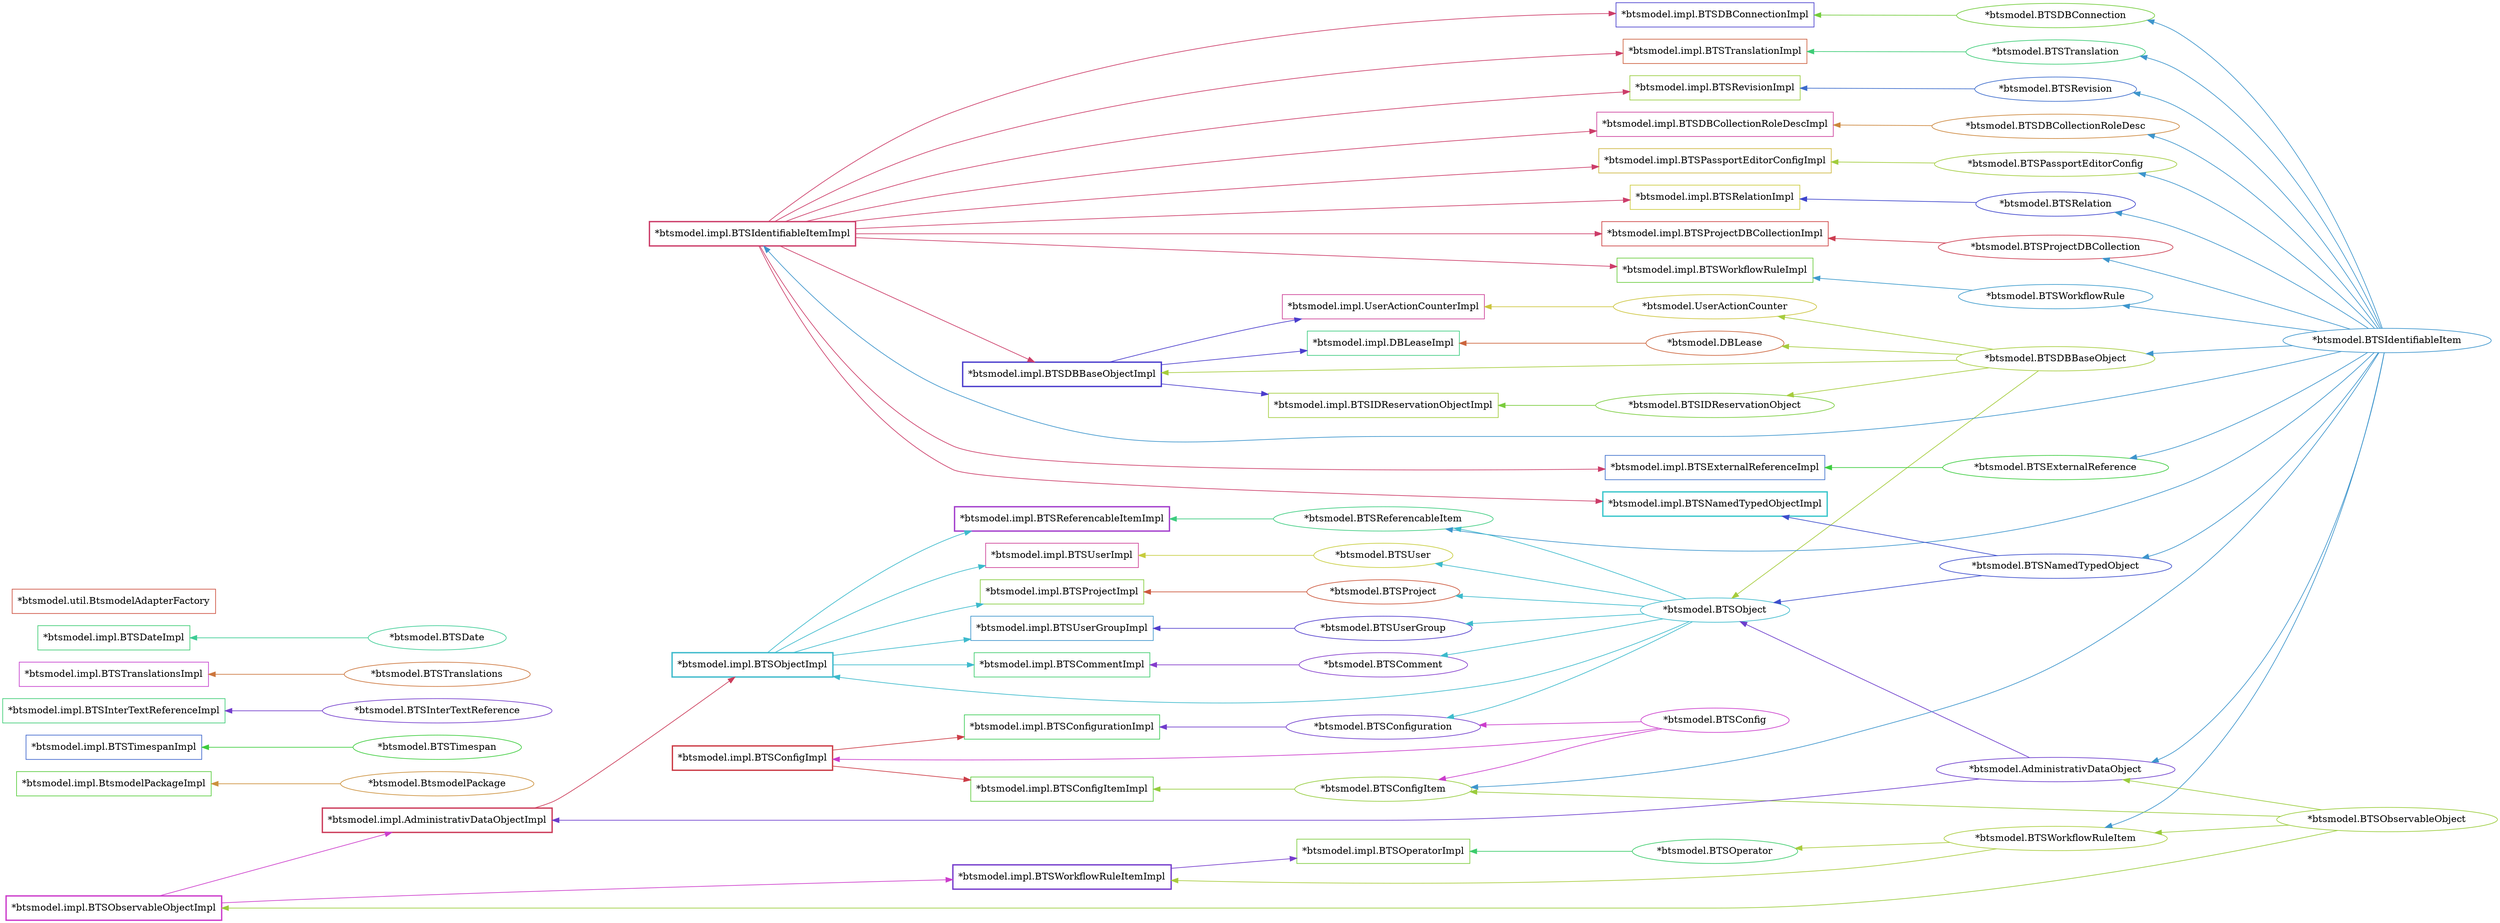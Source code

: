 
digraph G {
    graph [sep=0.5, ranksep=2];
    node [colorscheme="pastel18"];
    rankdir="LR";

    subgraph interface_like {
        style=invis;
        subgraph interface {
            /*node [
                style=filled,
                fillcolor=1
            ];*/
        "*btsmodel.BTSProjectDBCollection" [color="#cc3d51"];
        "*btsmodel.BTSIdentifiableItem" [color="#3d95cc"];
        "*btsmodel.BtsmodelPackage" [color="#cc913d"];
        "*btsmodel.BTSObservableObject" [color="#9bcc3d"];
        "*btsmodel.BTSRelation" [color="#3d44cc"];
        "*btsmodel.BTSIDReservationObject" [color="#7acc3d"];
        "*btsmodel.BTSTimespan" [color="#3dcc3d"];
        "*btsmodel.BTSUser" [color="#c7cc3d"];
        "*btsmodel.BTSConfiguration" [color="#703dcc"];
        "*btsmodel.BTSInterTextReference" [color="#733dcc"];
        "*btsmodel.BTSPassportEditorConfig" [color="#a2cc3d"];
        "*btsmodel.BTSObject" [color="#3dbacc"];
        "*btsmodel.BTSConfig" [color="#cb3dcc"];
        "*btsmodel.BTSUserGroup" [color="#513dcc"];
        "*btsmodel.BTSTranslations" [color="#cc763d"];
        "*btsmodel.BTSDBBaseObject" [color="#a6cc3d"];
        "*btsmodel.BTSWorkflowRuleItem" [color="#a9cc3d"];
        "*btsmodel.BTSConfigItem" [color="#95cc3d"];
        "*btsmodel.AdministrativDataObject" [color="#6c3dcc"];
        "*btsmodel.BTSNamedTypedObject" [color="#3d4ecc"];
        "*btsmodel.UserActionCounter" [color="#ccc43d"];
        "*btsmodel.BTSProject" [color="#cc583d"];
        "*btsmodel.BTSExternalReference" [color="#3dcc40"];
        "*btsmodel.BTSRevision" [color="#3d6ccc"];
        "*btsmodel.BTSDBConnection" [color="#73cc3d"];
        "*btsmodel.BTSTranslation" [color="#3dcc76"];
        "*btsmodel.BTSDate" [color="#3dcc95"];
        "*btsmodel.BTSReferencableItem" [color="#3dcc80"];
        "*btsmodel.BTSComment" [color="#843dcc"];
        "*btsmodel.BTSWorkflowRule" [color="#3d9bcc"];
        "*btsmodel.BTSDBCollectionRoleDesc" [color="#cc873d"];
        "*btsmodel.DBLease" [color="#cc653d"];
        "*btsmodel.BTSOperator" [color="#3dcc6c"];
        }
    }

    subgraph class_like {
        style=invis;
        subgraph class {
            node [
                shape=box,
                /*style=filled,
                fillcolor=2*/
            ];
        "*btsmodel.impl.BTSExternalReferenceImpl" [color="#3d70cc"];
        "*btsmodel.impl.BTSTimespanImpl" [color="#3d65cc"];
        "*btsmodel.impl.BTSDBConnectionImpl" [color="#473dcc"];
        "*btsmodel.impl.BTSDateImpl" [color="#3dcc73"];
        "*btsmodel.impl.BTSTranslationImpl" [color="#cc5f3d"];
        "*btsmodel.impl.BTSConfigurationImpl" [color="#3dcc58"];
        "*btsmodel.impl.BTSRevisionImpl" [color="#98cc3d"];
        "*btsmodel.impl.BTSDBCollectionRoleDescImpl" [color="#cc3d9b"];
        "*btsmodel.impl.BTSIDReservationObjectImpl" [color="#a2cc3d"];
        "*btsmodel.impl.BTSUserImpl" [color="#cc3d95"];
        "*btsmodel.impl.BTSUserGroupImpl" [color="#3d95cc"];
        "*btsmodel.impl.BTSOperatorImpl" [color="#7dcc3d"];
        "*btsmodel.impl.BTSPassportEditorConfigImpl" [color="#ccb63d"];
        "*btsmodel.impl.BTSInterTextReferenceImpl" [color="#3dcc76"];
        "*btsmodel.impl.BTSTranslationsImpl" [color="#c43dcc"];
        "*btsmodel.impl.BTSRelationImpl" [color="#cccb3d"];
        "*btsmodel.impl.BTSConfigItemImpl" [color="#5fcc3d"];
        "*btsmodel.impl.BTSProjectImpl" [color="#84cc3d"];
        "*btsmodel.impl.BTSProjectDBCollectionImpl" [color="#cc3d3d"];
        "*btsmodel.impl.BtsmodelPackageImpl" [color="#58cc3d"];
        "*btsmodel.impl.BTSCommentImpl" [color="#3dcc6c"];
        "*btsmodel.util.BtsmodelAdapterFactory" [color="#cc4e3d"];
        "*btsmodel.impl.UserActionCounterImpl" [color="#cc3d95"];
        "*btsmodel.impl.BTSWorkflowRuleImpl" [color="#69cc3d"];
        "*btsmodel.impl.DBLeaseImpl" [color="#3dcc80"];
        }

        subgraph abstract_class {
            node [
                shape=box,
                style=bold
                /*style="bold,filled",
                fillcolor=3*/
            ];
        "*btsmodel.impl.BTSNamedTypedObjectImpl" [color="#3dc7cc"];
        "*btsmodel.impl.BTSReferencableItemImpl" [color="#a23dcc"];
        "*btsmodel.impl.BTSConfigImpl" [color="#cc3d47"];
        "*btsmodel.impl.BTSWorkflowRuleItemImpl" [color="#763dcc"];
        "*btsmodel.impl.BTSDBBaseObjectImpl" [color="#4a3dcc"];
        "*btsmodel.impl.BTSObjectImpl" [color="#3dbacc"];
        "*btsmodel.impl.BTSIdentifiableItemImpl" [color="#cc3d69"];
        "*btsmodel.impl.BTSObservableObjectImpl" [color="#cc3dcb"];
        "*btsmodel.impl.AdministrativDataObjectImpl" [color="#cc3d5b"];
        }

        subgraph enum {
            node [
                style=dotted
                /*style="dotted,filled",
                fillcolor=4*/
            ];

        }
    }

    subgraph extends {
        edge [weight=2.0];
        "*btsmodel.impl.BTSObjectImpl" -> "*btsmodel.impl.BTSUserImpl" [color="#3dbacc"];
        "*btsmodel.impl.BTSIdentifiableItemImpl" -> "*btsmodel.impl.BTSDBCollectionRoleDescImpl" [color="#cc3d69"];
        "*btsmodel.impl.BTSObjectImpl" -> "*btsmodel.impl.BTSReferencableItemImpl" [color="#3dbacc"];
        "*btsmodel.impl.BTSIdentifiableItemImpl" -> "*btsmodel.impl.BTSDBBaseObjectImpl" [color="#cc3d69"];
        "*btsmodel.impl.BTSIdentifiableItemImpl" -> "*btsmodel.impl.BTSPassportEditorConfigImpl" [color="#cc3d69"];
        "*btsmodel.impl.BTSIdentifiableItemImpl" -> "*btsmodel.impl.BTSRevisionImpl" [color="#cc3d69"];
        "*btsmodel.impl.BTSObjectImpl" -> "*btsmodel.impl.BTSProjectImpl" [color="#3dbacc"];
        "*btsmodel.impl.BTSIdentifiableItemImpl" -> "*btsmodel.impl.BTSDBConnectionImpl" [color="#cc3d69"];
        "*btsmodel.impl.BTSObjectImpl" -> "*btsmodel.impl.BTSUserGroupImpl" [color="#3dbacc"];
        "*btsmodel.impl.BTSDBBaseObjectImpl" -> "*btsmodel.impl.UserActionCounterImpl" [color="#4a3dcc"];
        "*btsmodel.impl.AdministrativDataObjectImpl" -> "*btsmodel.impl.BTSObjectImpl" [color="#cc3d5b"];
        "*btsmodel.impl.BTSConfigImpl" -> "*btsmodel.impl.BTSConfigurationImpl" [color="#cc3d47"];
        "*btsmodel.impl.BTSObservableObjectImpl" -> "*btsmodel.impl.AdministrativDataObjectImpl" [color="#cc3dcb"];
        "*btsmodel.impl.BTSObservableObjectImpl" -> "*btsmodel.impl.BTSWorkflowRuleItemImpl" [color="#cc3dcb"];
        "*btsmodel.impl.BTSIdentifiableItemImpl" -> "*btsmodel.impl.BTSTranslationImpl" [color="#cc3d69"];
        "*btsmodel.impl.BTSObjectImpl" -> "*btsmodel.impl.BTSCommentImpl" [color="#3dbacc"];
        "*btsmodel.impl.BTSIdentifiableItemImpl" -> "*btsmodel.impl.BTSProjectDBCollectionImpl" [color="#cc3d69"];
        "*btsmodel.impl.BTSConfigImpl" -> "*btsmodel.impl.BTSConfigItemImpl" [color="#cc3d47"];
        "*btsmodel.impl.BTSWorkflowRuleItemImpl" -> "*btsmodel.impl.BTSOperatorImpl" [color="#763dcc"];
        "*btsmodel.impl.BTSIdentifiableItemImpl" -> "*btsmodel.impl.BTSNamedTypedObjectImpl" [color="#cc3d69"];
        "*btsmodel.impl.BTSDBBaseObjectImpl" -> "*btsmodel.impl.DBLeaseImpl" [color="#4a3dcc"];
        "*btsmodel.impl.BTSDBBaseObjectImpl" -> "*btsmodel.impl.BTSIDReservationObjectImpl" [color="#4a3dcc"];
        "*btsmodel.impl.BTSIdentifiableItemImpl" -> "*btsmodel.impl.BTSWorkflowRuleImpl" [color="#cc3d69"];
        "*btsmodel.impl.BTSIdentifiableItemImpl" -> "*btsmodel.impl.BTSExternalReferenceImpl" [color="#cc3d69"];
        "*btsmodel.impl.BTSIdentifiableItemImpl" -> "*btsmodel.impl.BTSRelationImpl" [color="#cc3d69"];
    }
    
    subgraph interface_extends {
        edge [len=1.0, weight=5.0, dir=back];
        "*btsmodel.BTSTranslation" -> "*btsmodel.BTSIdentifiableItem" [color="#3d95cc"];
        "*btsmodel.BTSRevision" -> "*btsmodel.BTSIdentifiableItem" [color="#3d95cc"];
        "*btsmodel.BTSExternalReference" -> "*btsmodel.BTSIdentifiableItem" [color="#3d95cc"];
        "*btsmodel.AdministrativDataObject" -> "*btsmodel.BTSIdentifiableItem" [color="#3d95cc"];
        "*btsmodel.BTSDBConnection" -> "*btsmodel.BTSIdentifiableItem" [color="#3d95cc"];
        "*btsmodel.BTSIDReservationObject" -> "*btsmodel.BTSDBBaseObject" [color="#a6cc3d"];
        "*btsmodel.BTSReferencableItem" -> "*btsmodel.BTSIdentifiableItem" [color="#3d95cc"];
        "*btsmodel.BTSReferencableItem" -> "*btsmodel.BTSObject" [color="#3dbacc"];
        "*btsmodel.BTSDBCollectionRoleDesc" -> "*btsmodel.BTSIdentifiableItem" [color="#3d95cc"];
        "*btsmodel.BTSWorkflowRuleItem" -> "*btsmodel.BTSIdentifiableItem" [color="#3d95cc"];
        "*btsmodel.BTSNamedTypedObject" -> "*btsmodel.BTSIdentifiableItem" [color="#3d95cc"];
        "*btsmodel.BTSProject" -> "*btsmodel.BTSObject" [color="#3dbacc"];
        "*btsmodel.BTSObject" -> "*btsmodel.BTSDBBaseObject" [color="#a6cc3d"];
        "*btsmodel.BTSObject" -> "*btsmodel.BTSNamedTypedObject" [color="#3d4ecc"];
        "*btsmodel.BTSComment" -> "*btsmodel.BTSObject" [color="#3dbacc"];
        "*btsmodel.BTSWorkflowRule" -> "*btsmodel.BTSIdentifiableItem" [color="#3d95cc"];
        "*btsmodel.BTSProjectDBCollection" -> "*btsmodel.BTSIdentifiableItem" [color="#3d95cc"];
        "*btsmodel.AdministrativDataObject" -> "*btsmodel.BTSObservableObject" [color="#9bcc3d"];
        "*btsmodel.BTSUserGroup" -> "*btsmodel.BTSObject" [color="#3dbacc"];
        "*btsmodel.BTSPassportEditorConfig" -> "*btsmodel.BTSIdentifiableItem" [color="#3d95cc"];
        "*btsmodel.BTSRelation" -> "*btsmodel.BTSIdentifiableItem" [color="#3d95cc"];
        "*btsmodel.BTSOperator" -> "*btsmodel.BTSWorkflowRuleItem" [color="#a9cc3d"];
        "*btsmodel.BTSDBBaseObject" -> "*btsmodel.BTSIdentifiableItem" [color="#3d95cc"];
        "*btsmodel.UserActionCounter" -> "*btsmodel.BTSDBBaseObject" [color="#a6cc3d"];
        "*btsmodel.BTSWorkflowRuleItem" -> "*btsmodel.BTSObservableObject" [color="#9bcc3d"];
        "*btsmodel.BTSConfigItem" -> "*btsmodel.BTSIdentifiableItem" [color="#3d95cc"];
        "*btsmodel.DBLease" -> "*btsmodel.BTSDBBaseObject" [color="#a6cc3d"];
        "*btsmodel.BTSConfiguration" -> "*btsmodel.BTSObject" [color="#3dbacc"];
        "*btsmodel.BTSConfigItem" -> "*btsmodel.BTSConfig" [color="#cb3dcc"];
        "*btsmodel.BTSConfiguration" -> "*btsmodel.BTSConfig" [color="#cb3dcc"];
        "*btsmodel.BTSObject" -> "*btsmodel.AdministrativDataObject" [color="#6c3dcc"];
        "*btsmodel.BTSConfigItem" -> "*btsmodel.BTSObservableObject" [color="#9bcc3d"];
        "*btsmodel.BTSUser" -> "*btsmodel.BTSObject" [color="#3dbacc"];
    }

    subgraph implements {
        edge [len=1.0, weight=5.0, dir=back];
        "*btsmodel.impl.BTSIdentifiableItemImpl" -> "*btsmodel.BTSIdentifiableItem" [color="#3d95cc"];
        "*btsmodel.impl.BTSUserGroupImpl" -> "*btsmodel.BTSUserGroup" [color="#513dcc"];
        "*btsmodel.impl.BTSObjectImpl" -> "*btsmodel.BTSObject" [color="#3dbacc"];
        "*btsmodel.impl.BTSOperatorImpl" -> "*btsmodel.BTSOperator" [color="#3dcc6c"];
        "*btsmodel.impl.BTSWorkflowRuleItemImpl" -> "*btsmodel.BTSWorkflowRuleItem" [color="#a9cc3d"];
        "*btsmodel.impl.AdministrativDataObjectImpl" -> "*btsmodel.AdministrativDataObject" [color="#6c3dcc"];
        "*btsmodel.impl.BTSRelationImpl" -> "*btsmodel.BTSRelation" [color="#3d44cc"];
        "*btsmodel.impl.BTSProjectDBCollectionImpl" -> "*btsmodel.BTSProjectDBCollection" [color="#cc3d51"];
        "*btsmodel.impl.BTSConfigurationImpl" -> "*btsmodel.BTSConfiguration" [color="#703dcc"];
        "*btsmodel.impl.BTSDBCollectionRoleDescImpl" -> "*btsmodel.BTSDBCollectionRoleDesc" [color="#cc873d"];
        "*btsmodel.impl.BTSDBBaseObjectImpl" -> "*btsmodel.BTSDBBaseObject" [color="#a6cc3d"];
        "*btsmodel.impl.BTSIDReservationObjectImpl" -> "*btsmodel.BTSIDReservationObject" [color="#7acc3d"];
        "*btsmodel.impl.BTSDBConnectionImpl" -> "*btsmodel.BTSDBConnection" [color="#73cc3d"];
        "*btsmodel.impl.BTSTranslationImpl" -> "*btsmodel.BTSTranslation" [color="#3dcc76"];
        "*btsmodel.impl.BTSDateImpl" -> "*btsmodel.BTSDate" [color="#3dcc95"];
        "*btsmodel.impl.BTSReferencableItemImpl" -> "*btsmodel.BTSReferencableItem" [color="#3dcc80"];
        "*btsmodel.impl.BTSExternalReferenceImpl" -> "*btsmodel.BTSExternalReference" [color="#3dcc40"];
        "*btsmodel.impl.UserActionCounterImpl" -> "*btsmodel.UserActionCounter" [color="#ccc43d"];
        "*btsmodel.impl.BTSPassportEditorConfigImpl" -> "*btsmodel.BTSPassportEditorConfig" [color="#a2cc3d"];
        "*btsmodel.impl.BTSUserImpl" -> "*btsmodel.BTSUser" [color="#c7cc3d"];
        "*btsmodel.impl.BTSObservableObjectImpl" -> "*btsmodel.BTSObservableObject" [color="#9bcc3d"];
        "*btsmodel.impl.BTSConfigItemImpl" -> "*btsmodel.BTSConfigItem" [color="#95cc3d"];
        "*btsmodel.impl.BTSTimespanImpl" -> "*btsmodel.BTSTimespan" [color="#3dcc3d"];
        "*btsmodel.impl.BtsmodelPackageImpl" -> "*btsmodel.BtsmodelPackage" [color="#cc913d"];
        "*btsmodel.impl.BTSNamedTypedObjectImpl" -> "*btsmodel.BTSNamedTypedObject" [color="#3d4ecc"];
        "*btsmodel.impl.BTSInterTextReferenceImpl" -> "*btsmodel.BTSInterTextReference" [color="#733dcc"];
        "*btsmodel.impl.BTSRevisionImpl" -> "*btsmodel.BTSRevision" [color="#3d6ccc"];
        "*btsmodel.impl.BTSTranslationsImpl" -> "*btsmodel.BTSTranslations" [color="#cc763d"];
        "*btsmodel.impl.BTSCommentImpl" -> "*btsmodel.BTSComment" [color="#843dcc"];
        "*btsmodel.impl.DBLeaseImpl" -> "*btsmodel.DBLease" [color="#cc653d"];
        "*btsmodel.impl.BTSProjectImpl" -> "*btsmodel.BTSProject" [color="#cc583d"];
        "*btsmodel.impl.BTSWorkflowRuleImpl" -> "*btsmodel.BTSWorkflowRule" [color="#3d9bcc"];
        "*btsmodel.impl.BTSConfigImpl" -> "*btsmodel.BTSConfig" [color="#cb3dcc"];
    }

    subgraph references {
        edge [color=gray, weight=0];
/*         "*btsmodel.impl.BTSWorkflowRuleItemImpl" -> "*btsmodel.BTSWorkflowRuleItem" [color="#763dcc"];
        "*btsmodel.impl.BtsmodelPackageImpl" -> "*btsmodel.impl.BtsmodelPackageImpl" [color="#58cc3d"];
        "*btsmodel.BTSObject" -> "*btsmodel.BTSExternalReference" [color="#3dbacc"];
        "*btsmodel.impl.BTSConfigurationImpl" -> "*btsmodel.BTSConfiguration" [color="#3dcc58"];
        "*btsmodel.BTSWorkflowRuleItem" -> "*btsmodel.BTSIdentifiableItem" [color="#a9cc3d"];
        "*btsmodel.BTSWorkflowRuleItem" -> "*btsmodel.BTSObservableObject" [color="#a9cc3d"];
        "*btsmodel.impl.AdministrativDataObjectImpl" -> "*btsmodel.BTSDBBaseObject" [color="#cc3d5b"];
        "*btsmodel.impl.BtsmodelPackageImpl" -> "*btsmodel.BTSDBCollectionRoleDesc" [color="#58cc3d"];
        "*btsmodel.impl.BTSInterTextReferenceImpl" -> "*btsmodel.BTSInterTextReference" [color="#3dcc76"];
        "*btsmodel.impl.BTSTimespanImpl" -> "*btsmodel.BTSDate" [color="#3d65cc"];
        "*btsmodel.impl.BtsmodelPackageImpl" -> "*btsmodel.BTSReferencableItem" [color="#58cc3d"];
        "*btsmodel.impl.BTSWorkflowRuleImpl" -> "*btsmodel.BTSWorkflowRule" [color="#69cc3d"];
        "*btsmodel.impl.BTSObjectImpl" -> "*btsmodel.impl.AdministrativDataObjectImpl" [color="#3dbacc"];
        "*btsmodel.impl.BtsmodelPackageImpl" -> "*btsmodel.BTSTimespan" [color="#58cc3d"];
        "*btsmodel.BTSRevision" -> "*btsmodel.BTSIdentifiableItem" [color="#3d6ccc"];
        "*btsmodel.impl.BTSConfigItemImpl" -> "*btsmodel.BTSIdentifiableItem" [color="#5fcc3d"];
        "*btsmodel.BTSReferencableItem" -> "*btsmodel.BTSIdentifiableItem" [color="#3dcc80"];
        "*btsmodel.BTSConfigItem" -> "*btsmodel.BTSWorkflowRuleItem" [color="#95cc3d"];
        "*btsmodel.impl.BTSTimespanImpl" -> "*btsmodel.BTSTimespan" [color="#3d65cc"];
        "*btsmodel.impl.BTSObjectImpl" -> "*btsmodel.BTSDBBaseObject" [color="#3dbacc"];
        "*btsmodel.impl.BTSConfigurationImpl" -> "*btsmodel.BTSObject" [color="#3dcc58"];
        "*btsmodel.AdministrativDataObject" -> "*btsmodel.BTSIdentifiableItem" [color="#6c3dcc"];
        "*btsmodel.impl.BTSConfigItemImpl" -> "*btsmodel.BTSObservableObject" [color="#5fcc3d"];
        "*btsmodel.impl.BtsmodelPackageImpl" -> "*btsmodel.BTSConfiguration" [color="#58cc3d"];
        "*btsmodel.impl.BtsmodelPackageImpl" -> "*btsmodel.BTSOperator" [color="#58cc3d"];
        "*btsmodel.impl.BTSProjectDBCollectionImpl" -> "*btsmodel.impl.BTSIdentifiableItemImpl" [color="#cc3d3d"];
        "*btsmodel.impl.BTSExternalReferenceImpl" -> "*btsmodel.impl.BTSIdentifiableItemImpl" [color="#3d70cc"];
        "*btsmodel.impl.BtsmodelPackageImpl" -> "*btsmodel.BTSRelation" [color="#58cc3d"];
        "*btsmodel.impl.BTSProjectImpl" -> "*btsmodel.BTSProject" [color="#84cc3d"];
        "*btsmodel.BTSUser" -> "*btsmodel.BTSObject" [color="#c7cc3d"];
        "*btsmodel.impl.BTSOperatorImpl" -> "*btsmodel.BTSOperator" [color="#7dcc3d"];
        "*btsmodel.impl.BTSConfigurationImpl" -> "*btsmodel.BTSNamedTypedObject" [color="#3dcc58"];
        "*btsmodel.BTSDBCollectionRoleDesc" -> "*btsmodel.BTSIdentifiableItem" [color="#cc873d"];
        "*btsmodel.impl.BTSProjectDBCollectionImpl" -> "*btsmodel.BTSProjectDBCollection" [color="#cc3d3d"];
        "*btsmodel.impl.BtsmodelPackageImpl" -> "*btsmodel.BTSProjectDBCollection" [color="#58cc3d"];
        "*btsmodel.impl.BTSProjectImpl" -> "*btsmodel.impl.BTSObjectImpl" [color="#84cc3d"];
        "*btsmodel.BTSOperator" -> "*btsmodel.BTSWorkflowRuleItem" [color="#3dcc6c"];
        "*btsmodel.BTSConfigItem" -> "*btsmodel.BTSConfig" [color="#95cc3d"];
        "*btsmodel.impl.BtsmodelPackageImpl" -> "*btsmodel.BTSWorkflowRule" [color="#58cc3d"];
        "*btsmodel.impl.BtsmodelPackageImpl" -> "*btsmodel.BTSObject" [color="#58cc3d"];
        "*btsmodel.impl.BTSConfigItemImpl" -> "*btsmodel.BTSTranslations" [color="#5fcc3d"];
        "*btsmodel.impl.BtsmodelPackageImpl" -> "*btsmodel.BTSInterTextReference" [color="#58cc3d"];
        "*btsmodel.impl.DBLeaseImpl" -> "*btsmodel.BTSDBBaseObject" [color="#3dcc80"];
        "*btsmodel.impl.BTSConfigurationImpl" -> "*btsmodel.BTSRelation" [color="#3dcc58"];
        "*btsmodel.impl.BTSConfigImpl" -> "*btsmodel.BTSConfig" [color="#cc3d47"];
        "*btsmodel.impl.BtsmodelPackageImpl" -> "*btsmodel.BTSExternalReference" [color="#58cc3d"];
        "*btsmodel.BTSObject" -> "*btsmodel.BTSRelation" [color="#3dbacc"];
        "*btsmodel.BTSRelation" -> "*btsmodel.BTSInterTextReference" [color="#3d44cc"];
        "*btsmodel.BTSConfigItem" -> "*btsmodel.BTSTranslations" [color="#95cc3d"];
        "*btsmodel.BTSRelation" -> "*btsmodel.BTSIdentifiableItem" [color="#3d44cc"];
        "*btsmodel.impl.BtsmodelPackageImpl" -> "*btsmodel.BTSConfig" [color="#58cc3d"];
        "*btsmodel.impl.BTSDBConnectionImpl" -> "*btsmodel.impl.BTSIdentifiableItemImpl" [color="#473dcc"];
        "*btsmodel.BTSObject" -> "*btsmodel.AdministrativDataObject" [color="#3dbacc"];
        "*btsmodel.impl.BTSIdentifiableItemImpl" -> "*btsmodel.BTSIdentifiableItem" [color="#cc3d69"];
        "*btsmodel.impl.BTSUserImpl" -> "*btsmodel.impl.BTSObjectImpl" [color="#cc3d95"];
        "*btsmodel.impl.BtsmodelPackageImpl" -> "*btsmodel.BTSDBBaseObject" [color="#58cc3d"];
        "*btsmodel.impl.BTSDBBaseObjectImpl" -> "*btsmodel.BTSDBBaseObject" [color="#4a3dcc"];
        "*btsmodel.BTSObject" -> "*btsmodel.BTSDBBaseObject" [color="#3dbacc"];
        "*btsmodel.impl.BtsmodelPackageImpl" -> "*btsmodel.BTSUser" [color="#58cc3d"];
        "*btsmodel.impl.BtsmodelPackageImpl" -> "*btsmodel.UserActionCounter" [color="#58cc3d"];
        "*btsmodel.impl.BTSUserImpl" -> "*btsmodel.BTSUser" [color="#cc3d95"];
        "*btsmodel.BTSTranslations" -> "*btsmodel.BTSTranslation" [color="#cc763d"];
        "*btsmodel.impl.BTSOperatorImpl" -> "*btsmodel.impl.BTSWorkflowRuleItemImpl" [color="#7dcc3d"];
        "*btsmodel.impl.BTSProjectImpl" -> "*btsmodel.BTSDBConnection" [color="#84cc3d"];
        "*btsmodel.impl.AdministrativDataObjectImpl" -> "*btsmodel.BTSRevision" [color="#cc3d5b"];
        "*btsmodel.BTSConfiguration" -> "*btsmodel.BTSConfig" [color="#703dcc"];
        "*btsmodel.BTSConfigItem" -> "*btsmodel.BTSObservableObject" [color="#95cc3d"];
        "*btsmodel.BTSTimespan" -> "*btsmodel.BTSDate" [color="#3dcc3d"];
        "*btsmodel.impl.BTSDBBaseObjectImpl" -> "*btsmodel.impl.BTSIdentifiableItemImpl" [color="#4a3dcc"];
        "*btsmodel.impl.AdministrativDataObjectImpl" -> "*btsmodel.impl.BTSObservableObjectImpl" [color="#cc3d5b"];
        "*btsmodel.impl.BTSRevisionImpl" -> "*btsmodel.impl.BTSIdentifiableItemImpl" [color="#98cc3d"];
        "*btsmodel.impl.BTSUserGroupImpl" -> "*btsmodel.impl.BTSObjectImpl" [color="#3d95cc"];
        "*btsmodel.impl.BtsmodelPackageImpl" -> "*btsmodel.BTSRevision" [color="#58cc3d"];
        "*btsmodel.impl.BtsmodelPackageImpl" -> "*btsmodel.BTSNamedTypedObject" [color="#58cc3d"];
        "*btsmodel.BTSNamedTypedObject" -> "*btsmodel.BTSIdentifiableItem" [color="#3d4ecc"];
        "*btsmodel.impl.BTSIDReservationObjectImpl" -> "*btsmodel.BTSIDReservationObject" [color="#a2cc3d"];
        "*btsmodel.impl.BTSDateImpl" -> "*btsmodel.BTSDate" [color="#3dcc73"];
        "*btsmodel.impl.BTSReferencableItemImpl" -> "*btsmodel.BTSReferencableItem" [color="#a23dcc"];
        "*btsmodel.BTSProject" -> "*btsmodel.BTSDBConnection" [color="#cc583d"];
        "*btsmodel.impl.UserActionCounterImpl" -> "*btsmodel.UserActionCounter" [color="#cc3d95"];
        "*btsmodel.impl.BTSTranslationImpl" -> "*btsmodel.impl.BTSIdentifiableItemImpl" [color="#cc5f3d"];
        "*btsmodel.impl.BTSNamedTypedObjectImpl" -> "*btsmodel.BTSNamedTypedObject" [color="#3dc7cc"];
        "*btsmodel.impl.BTSConfigItemImpl" -> "*btsmodel.BTSWorkflowRuleItem" [color="#5fcc3d"];
        "*btsmodel.impl.BtsmodelPackageImpl" -> "*btsmodel.BTSIDReservationObject" [color="#58cc3d"];
        "*btsmodel.impl.DBLeaseImpl" -> "*btsmodel.DBLease" [color="#3dcc80"];
        "*btsmodel.impl.BtsmodelPackageImpl" -> "*btsmodel.BTSWorkflowRuleItem" [color="#58cc3d"];
        "*btsmodel.impl.BTSDBCollectionRoleDescImpl" -> "*btsmodel.impl.BTSIdentifiableItemImpl" [color="#cc3d9b"];
        "*btsmodel.impl.BTSWorkflowRuleImpl" -> "*btsmodel.BTSWorkflowRuleItem" [color="#69cc3d"];
        "*btsmodel.impl.BTSPassportEditorConfigImpl" -> "*btsmodel.BTSPassportEditorConfig" [color="#ccb63d"];
        "*btsmodel.impl.BTSConfigurationImpl" -> "*btsmodel.BTSDBBaseObject" [color="#3dcc58"];
        "*btsmodel.BTSConfiguration" -> "*btsmodel.BTSObject" [color="#703dcc"];
        "*btsmodel.impl.BTSConfigurationImpl" -> "*btsmodel.BTSRevision" [color="#3dcc58"];
        "*btsmodel.impl.BTSConfigurationImpl" -> "*btsmodel.BTSObservableObject" [color="#3dcc58"];
        "*btsmodel.impl.BTSObjectImpl" -> "*btsmodel.BTSExternalReference" [color="#3dbacc"];
        "*btsmodel.impl.BTSTranslationImpl" -> "*btsmodel.BTSTranslation" [color="#cc5f3d"];
        "*btsmodel.BTSWorkflowRule" -> "*btsmodel.BTSIdentifiableItem" [color="#3d9bcc"];
        "*btsmodel.impl.BTSCommentImpl" -> "*btsmodel.BTSComment" [color="#3dcc6c"];
        "*btsmodel.BTSTranslation" -> "*btsmodel.BTSIdentifiableItem" [color="#3dcc76"];
        "*btsmodel.impl.BTSUserGroupImpl" -> "*btsmodel.BTSUserGroup" [color="#3d95cc"];
        "*btsmodel.impl.BTSObjectImpl" -> "*btsmodel.BTSObject" [color="#3dbacc"];
        "*btsmodel.BTSIDReservationObject" -> "*btsmodel.BTSDBBaseObject" [color="#7acc3d"];
        "*btsmodel.impl.AdministrativDataObjectImpl" -> "*btsmodel.AdministrativDataObject" [color="#cc3d5b"];
        "*btsmodel.impl.BTSRelationImpl" -> "*btsmodel.BTSRelation" [color="#cccb3d"];
        "*btsmodel.impl.BtsmodelPackageImpl" -> "*btsmodel.BTSConfigItem" [color="#58cc3d"];
        "*btsmodel.BTSComment" -> "*btsmodel.BTSObject" [color="#843dcc"];
        "*btsmodel.UserActionCounter" -> "*btsmodel.BTSDBBaseObject" [color="#ccc43d"];
        "*btsmodel.BTSConfigItem" -> "*btsmodel.BTSIdentifiableItem" [color="#95cc3d"];
        "*btsmodel.impl.BTSCommentImpl" -> "*btsmodel.impl.BTSObjectImpl" [color="#3dcc6c"];
        "*btsmodel.BTSProject" -> "*btsmodel.BTSProjectDBCollection" [color="#cc583d"];
        "*btsmodel.impl.BtsmodelPackageImpl" -> "*btsmodel.BtsmodelPackage" [color="#58cc3d"];
        "*btsmodel.impl.DBLeaseImpl" -> "*btsmodel.impl.BTSDBBaseObjectImpl" [color="#3dcc80"];
        "*btsmodel.BTSExternalReference" -> "*btsmodel.BTSIdentifiableItem" [color="#3dcc40"];
        "*btsmodel.BTSDBConnection" -> "*btsmodel.BTSIdentifiableItem" [color="#73cc3d"];
        "*btsmodel.impl.BtsmodelPackageImpl" -> "*btsmodel.BTSUserGroup" [color="#58cc3d"];
        "*btsmodel.impl.BTSReferencableItemImpl" -> "*btsmodel.BTSObject" [color="#a23dcc"];
        "*btsmodel.impl.BTSConfigItemImpl" -> "*btsmodel.BTSPassportEditorConfig" [color="#5fcc3d"];
        "*btsmodel.BTSPassportEditorConfig" -> "*btsmodel.BTSIdentifiableItem" [color="#a2cc3d"];
        "*btsmodel.impl.BtsmodelPackageImpl" -> "*btsmodel.BTSPassportEditorConfig" [color="#58cc3d"];
        "*btsmodel.impl.BTSIDReservationObjectImpl" -> "*btsmodel.impl.BTSDBBaseObjectImpl" [color="#a2cc3d"];
        "*btsmodel.impl.BTSWorkflowRuleItemImpl" -> "*btsmodel.impl.BTSObservableObjectImpl" [color="#763dcc"];
        "*btsmodel.impl.BTSRevisionImpl" -> "*btsmodel.BTSRevision" [color="#98cc3d"];
        "*btsmodel.impl.BTSConfigItemImpl" -> "*btsmodel.impl.BTSConfigImpl" [color="#5fcc3d"];
        "*btsmodel.impl.BTSNamedTypedObjectImpl" -> "*btsmodel.impl.BTSIdentifiableItemImpl" [color="#3dc7cc"];
        "*btsmodel.impl.BTSProjectDBCollectionImpl" -> "*btsmodel.BTSDBCollectionRoleDesc" [color="#cc3d3d"];
        "*btsmodel.impl.BtsmodelPackageImpl" -> "*btsmodel.BTSComment" [color="#58cc3d"];
        "*btsmodel.BTSProjectDBCollection" -> "*btsmodel.BTSIdentifiableItem" [color="#cc3d51"];
        "*btsmodel.BTSUserGroup" -> "*btsmodel.BTSObject" [color="#513dcc"];
        "*btsmodel.impl.BTSObservableObjectImpl" -> "*btsmodel.BTSObservableObject" [color="#cc3dcb"];
        "*btsmodel.BTSConfigItem" -> "*btsmodel.BTSPassportEditorConfig" [color="#95cc3d"];
        "*btsmodel.impl.BTSWorkflowRuleItemImpl" -> "*btsmodel.BTSIdentifiableItem" [color="#763dcc"];
        "*btsmodel.impl.BtsmodelPackageImpl" -> "*btsmodel.DBLease" [color="#58cc3d"];
        "*btsmodel.impl.BTSObjectImpl" -> "*btsmodel.BTSRelation" [color="#3dbacc"];
        "*btsmodel.impl.BtsmodelPackageImpl" -> "*btsmodel.BTSProject" [color="#58cc3d"];
        "*btsmodel.BTSReferencableItem" -> "*btsmodel.BTSObject" [color="#3dcc80"];
        "*btsmodel.impl.BTSRelationImpl" -> "*btsmodel.impl.BTSIdentifiableItemImpl" [color="#cccb3d"];
        "*btsmodel.BTSObject" -> "*btsmodel.BTSNamedTypedObject" [color="#3dbacc"];
        "*btsmodel.impl.BTSExternalReferenceImpl" -> "*btsmodel.BTSExternalReference" [color="#3d70cc"];
        "*btsmodel.impl.BTSConfigurationImpl" -> "*btsmodel.BTSIdentifiableItem" [color="#3dcc58"];
        "*btsmodel.impl.BtsmodelPackageImpl" -> "*btsmodel.BTSTranslations" [color="#58cc3d"];
        "*btsmodel.BTSProjectDBCollection" -> "*btsmodel.BTSDBCollectionRoleDesc" [color="#cc3d51"];
        "*btsmodel.impl.BTSObjectImpl" -> "*btsmodel.BTSNamedTypedObject" [color="#3dbacc"];
        "*btsmodel.impl.BtsmodelPackageImpl" -> "*btsmodel.BTSDBConnection" [color="#58cc3d"];
        "*btsmodel.impl.BtsmodelPackageImpl" -> "*btsmodel.BTSIdentifiableItem" [color="#58cc3d"];
        "*btsmodel.impl.BTSConfigurationImpl" -> "*btsmodel.AdministrativDataObject" [color="#3dcc58"];
        "*btsmodel.impl.BtsmodelPackageImpl" -> "*btsmodel.BTSTranslation" [color="#58cc3d"];
        "*btsmodel.impl.BTSReferencableItemImpl" -> "*btsmodel.impl.BTSObjectImpl" [color="#a23dcc"];
        "*btsmodel.BTSConfig" -> "*btsmodel.BTSConfig" [color="#cb3dcc"];
        "*btsmodel.impl.BTSDBCollectionRoleDescImpl" -> "*btsmodel.BTSDBCollectionRoleDesc" [color="#cc3d9b"];
        "*btsmodel.impl.BTSDBConnectionImpl" -> "*btsmodel.BTSDBConnection" [color="#473dcc"];
        "*btsmodel.impl.BTSPassportEditorConfigImpl" -> "*btsmodel.impl.BTSIdentifiableItemImpl" [color="#ccb63d"];
        "*btsmodel.AdministrativDataObject" -> "*btsmodel.BTSObservableObject" [color="#6c3dcc"];
        "*btsmodel.BtsmodelPackage" -> "*btsmodel.BtsmodelPackage" [color="#cc913d"];
        "*btsmodel.impl.BTSTranslationsImpl" -> "*btsmodel.BTSTranslation" [color="#c43dcc"];
        "*btsmodel.BTSWorkflowRule" -> "*btsmodel.BTSWorkflowRuleItem" [color="#3d9bcc"];
        "*btsmodel.impl.BTSConfigurationImpl" -> "*btsmodel.BTSExternalReference" [color="#3dcc58"];
        "*btsmodel.impl.AdministrativDataObjectImpl" -> "*btsmodel.BTSIdentifiableItem" [color="#cc3d5b"];
        "*btsmodel.impl.BTSTranslationsImpl" -> "*btsmodel.BTSTranslations" [color="#c43dcc"];
        "*btsmodel.impl.BtsmodelPackageImpl" -> "*btsmodel.BTSObservableObject" [color="#58cc3d"];
        "*btsmodel.impl.UserActionCounterImpl" -> "*btsmodel.impl.BTSDBBaseObjectImpl" [color="#cc3d95"];
        "*btsmodel.impl.BTSProjectImpl" -> "*btsmodel.BTSProjectDBCollection" [color="#84cc3d"];
        "*btsmodel.impl.BTSWorkflowRuleImpl" -> "*btsmodel.impl.BTSIdentifiableItemImpl" [color="#69cc3d"];
        "*btsmodel.impl.BtsmodelPackageImpl" -> "*btsmodel.BTSDate" [color="#58cc3d"];
        "*btsmodel.BTSProject" -> "*btsmodel.BTSObject" [color="#cc583d"];
        "*btsmodel.impl.BTSConfigurationImpl" -> "*btsmodel.impl.BTSConfigImpl" [color="#3dcc58"];
        "*btsmodel.BTSDBBaseObject" -> "*btsmodel.BTSIdentifiableItem" [color="#a6cc3d"];
        "*btsmodel.DBLease" -> "*btsmodel.BTSDBBaseObject" [color="#cc653d"];
        "*btsmodel.impl.BTSConfigItemImpl" -> "*btsmodel.BTSConfigItem" [color="#5fcc3d"];
        "*btsmodel.impl.BTSRelationImpl" -> "*btsmodel.BTSInterTextReference" [color="#cccb3d"];
        "*btsmodel.impl.BtsmodelPackageImpl" -> "*btsmodel.AdministrativDataObject" [color="#58cc3d"];
        "*btsmodel.AdministrativDataObject" -> "*btsmodel.BTSRevision" [color="#6c3dcc"]; */
    }
}
